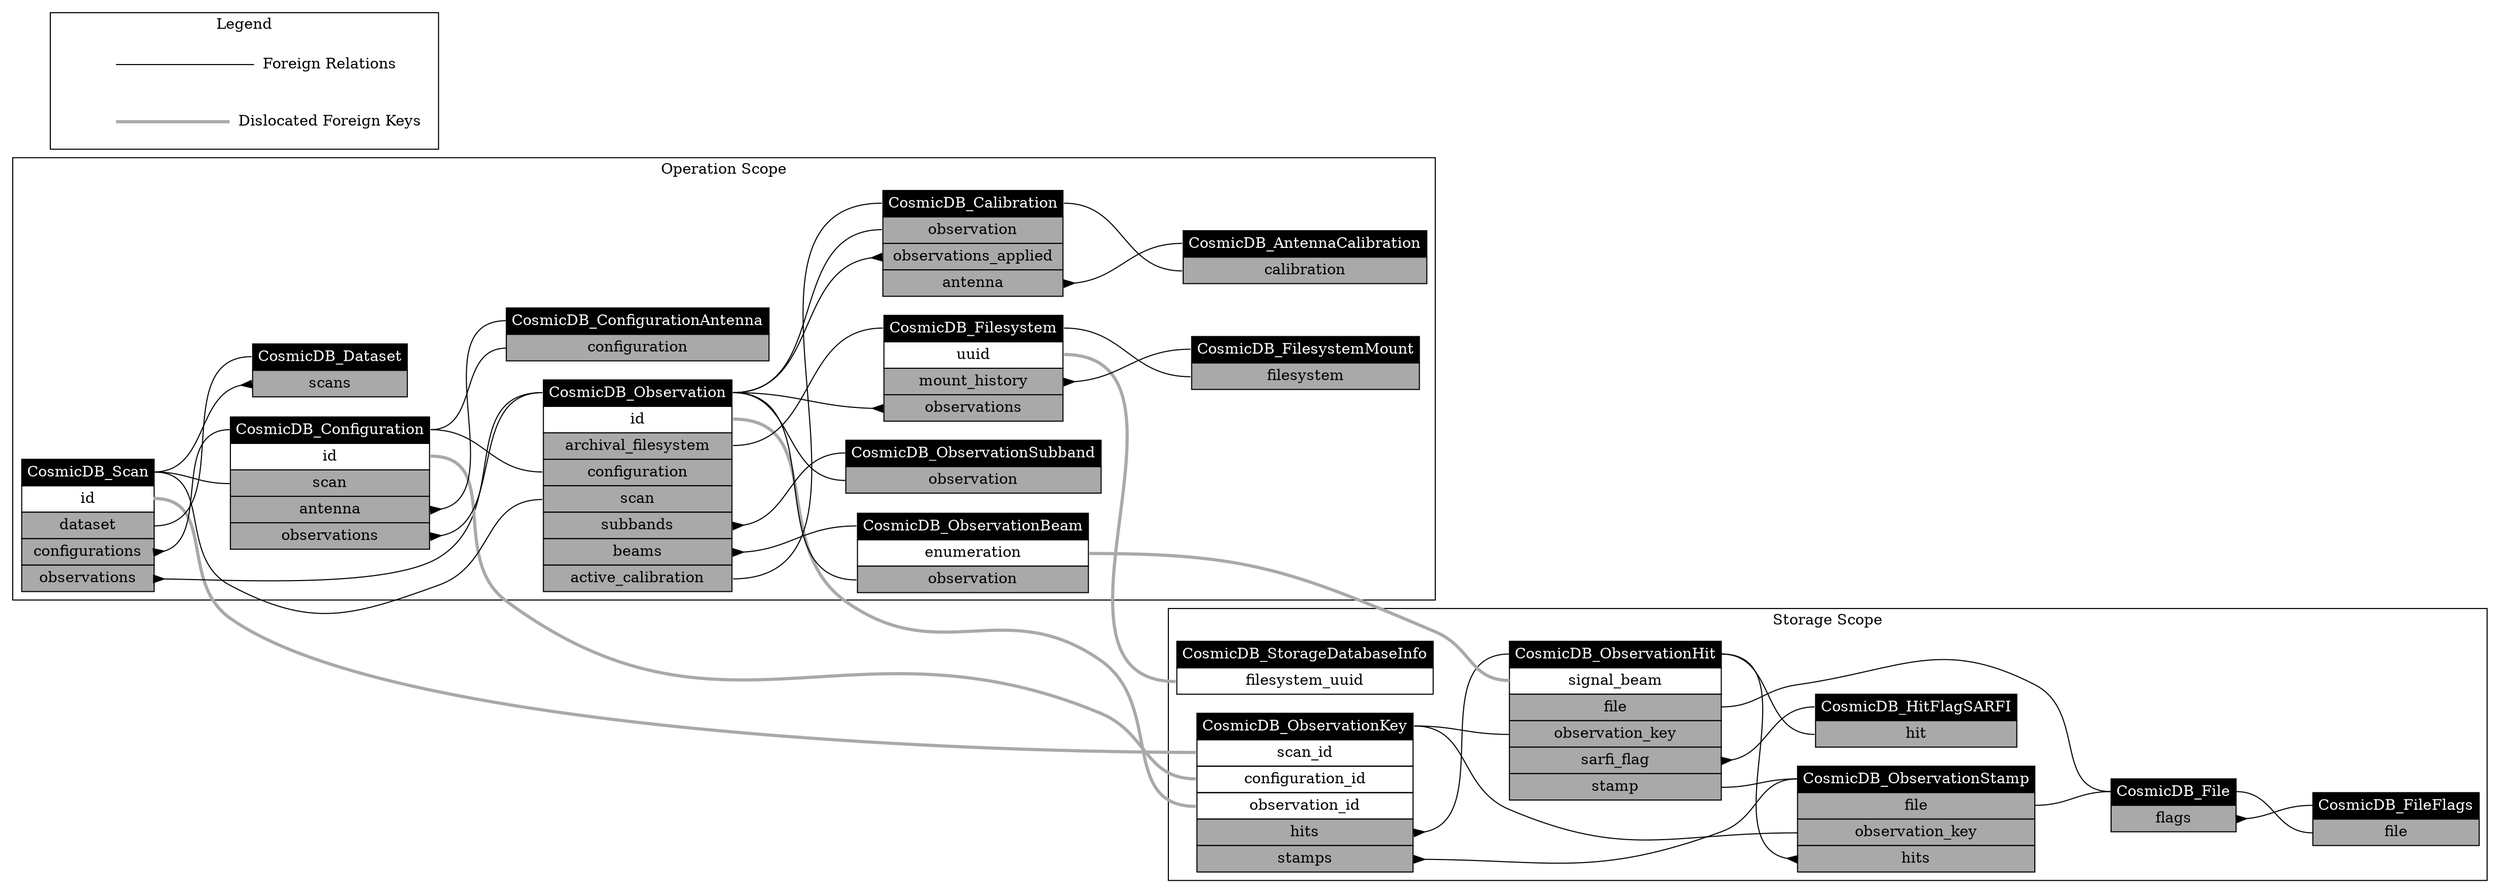 digraph CosmicDB {
layout=dot;
nodesep=0.25;
rankdir=LR;
ranksep=1;
CosmicDB_Scan:id:e -> CosmicDB_ObservationKey:scan_id:w  [arrowtail=none, color=darkgrey, dir=back, penwidth=3.0, weight=100];
CosmicDB_Configuration:id:e -> CosmicDB_ObservationKey:configuration_id:w  [arrowtail=none, color=darkgrey, dir=back, penwidth=3.0, weight=100];
CosmicDB_Observation:id:e -> CosmicDB_ObservationKey:observation_id:w  [arrowtail=none, color=darkgrey, dir=back, penwidth=3.0, weight=100];
CosmicDB_ObservationBeam:enumeration:e -> CosmicDB_ObservationHit:signal_beam:w  [arrowtail=none, color=darkgrey, dir=back, penwidth=3.0, weight=100];
CosmicDB_Filesystem:uuid:e -> CosmicDB_StorageDatabaseInfo:filesystem_uuid:w  [arrowtail=none, color=darkgrey, dir=back, penwidth=3.0, weight=100];
CosmicDB_Dataset:scans -> CosmicDB_Scan:class  [arrowtail=inv, dir=back];
CosmicDB_Scan:dataset -> CosmicDB_Dataset:class  [arrowtail=none, dir=back];
CosmicDB_Scan:configurations -> CosmicDB_Configuration:class  [arrowtail=inv, dir=back];
CosmicDB_Scan:observations -> CosmicDB_Observation:class  [arrowtail=inv, dir=back];
CosmicDB_Configuration:scan -> CosmicDB_Scan:class  [arrowtail=none, dir=back];
CosmicDB_Configuration:antenna -> CosmicDB_ConfigurationAntenna:class  [arrowtail=inv, dir=back];
CosmicDB_Configuration:observations -> CosmicDB_Observation:class  [arrowtail=inv, dir=back];
CosmicDB_ConfigurationAntenna:configuration -> CosmicDB_Configuration:class  [arrowtail=none, dir=back];
CosmicDB_Calibration:observation -> CosmicDB_Observation:class  [arrowtail=none, dir=back];
CosmicDB_Calibration:observations_applied -> CosmicDB_Observation:class  [arrowtail=inv, dir=back];
CosmicDB_Calibration:antenna -> CosmicDB_AntennaCalibration:class  [arrowtail=inv, dir=back];
CosmicDB_AntennaCalibration:calibration -> CosmicDB_Calibration:class  [arrowtail=none, dir=back];
CosmicDB_Observation:archival_filesystem -> CosmicDB_Filesystem:class  [arrowtail=none, dir=back];
CosmicDB_Observation:configuration -> CosmicDB_Configuration:class  [arrowtail=none, dir=back];
CosmicDB_Observation:scan -> CosmicDB_Scan:class  [arrowtail=none, dir=back];
CosmicDB_Observation:subbands -> CosmicDB_ObservationSubband:class  [arrowtail=inv, dir=back];
CosmicDB_Observation:beams -> CosmicDB_ObservationBeam:class  [arrowtail=inv, dir=back];
CosmicDB_Observation:active_calibration -> CosmicDB_Calibration:class  [arrowtail=none, dir=back];
CosmicDB_ObservationSubband:observation -> CosmicDB_Observation:class  [arrowtail=none, dir=back];
CosmicDB_ObservationBeam:observation -> CosmicDB_Observation:class  [arrowtail=none, dir=back];
CosmicDB_Filesystem:mount_history -> CosmicDB_FilesystemMount:class  [arrowtail=inv, dir=back];
CosmicDB_Filesystem:observations -> CosmicDB_Observation:class  [arrowtail=inv, dir=back];
CosmicDB_FilesystemMount:filesystem -> CosmicDB_Filesystem:class  [arrowtail=none, dir=back];
CosmicDB_ObservationKey:hits -> CosmicDB_ObservationHit:class  [arrowtail=inv, dir=back];
CosmicDB_ObservationKey:stamps -> CosmicDB_ObservationStamp:class  [arrowtail=inv, dir=back];
CosmicDB_File:flags -> CosmicDB_FileFlags:class  [arrowtail=inv, dir=back];
CosmicDB_FileFlags:file -> CosmicDB_File:class  [arrowtail=none, dir=back];
CosmicDB_ObservationStamp:file -> CosmicDB_File:class  [arrowtail=none, dir=back];
CosmicDB_ObservationStamp:observation_key -> CosmicDB_ObservationKey:class  [arrowtail=none, dir=back];
CosmicDB_ObservationStamp:hits -> CosmicDB_ObservationHit:class  [arrowtail=inv, dir=back];
CosmicDB_ObservationHit:file -> CosmicDB_File:class  [arrowtail=none, dir=back];
CosmicDB_ObservationHit:observation_key -> CosmicDB_ObservationKey:class  [arrowtail=none, dir=back];
CosmicDB_ObservationHit:sarfi_flag -> CosmicDB_HitFlagSARFI:class  [arrowtail=inv, dir=back];
CosmicDB_ObservationHit:stamp -> CosmicDB_ObservationStamp:class  [arrowtail=none, dir=back];
CosmicDB_HitFlagSARFI:hit -> CosmicDB_ObservationHit:class  [arrowtail=none, dir=back];
subgraph Operation {
cluster=True;
label="Operation Scope";
CosmicDB_Scan [label=<<table border="0" cellborder="1" cellspacing="0" cellpadding="4">
	<tr><td bgcolor="black" port="class"><font color="white">CosmicDB_Scan</font></td></tr>
	<tr><td port="id">id</td></tr>
	<tr><td bgcolor="darkgrey" port="dataset">dataset</td></tr>
	<tr><td bgcolor="darkgrey" port="configurations">configurations</td></tr>
	<tr><td bgcolor="darkgrey" port="observations">observations</td></tr>
</table>>, shape=plain];
CosmicDB_Configuration [label=<<table border="0" cellborder="1" cellspacing="0" cellpadding="4">
	<tr><td bgcolor="black" port="class"><font color="white">CosmicDB_Configuration</font></td></tr>
	<tr><td port="id">id</td></tr>
	<tr><td bgcolor="darkgrey" port="scan">scan</td></tr>
	<tr><td bgcolor="darkgrey" port="antenna">antenna</td></tr>
	<tr><td bgcolor="darkgrey" port="observations">observations</td></tr>
</table>>, shape=plain];
CosmicDB_Observation [label=<<table border="0" cellborder="1" cellspacing="0" cellpadding="4">
	<tr><td bgcolor="black" port="class"><font color="white">CosmicDB_Observation</font></td></tr>
	<tr><td port="id">id</td></tr>
	<tr><td bgcolor="darkgrey" port="archival_filesystem">archival_filesystem</td></tr>
	<tr><td bgcolor="darkgrey" port="configuration">configuration</td></tr>
	<tr><td bgcolor="darkgrey" port="scan">scan</td></tr>
	<tr><td bgcolor="darkgrey" port="subbands">subbands</td></tr>
	<tr><td bgcolor="darkgrey" port="beams">beams</td></tr>
	<tr><td bgcolor="darkgrey" port="active_calibration">active_calibration</td></tr>
</table>>, shape=plain];
CosmicDB_ObservationBeam [label=<<table border="0" cellborder="1" cellspacing="0" cellpadding="4">
	<tr><td bgcolor="black" port="class"><font color="white">CosmicDB_ObservationBeam</font></td></tr>
	<tr><td port="enumeration">enumeration</td></tr>
	<tr><td bgcolor="darkgrey" port="observation">observation</td></tr>
</table>>, shape=plain];
CosmicDB_Filesystem [label=<<table border="0" cellborder="1" cellspacing="0" cellpadding="4">
	<tr><td bgcolor="black" port="class"><font color="white">CosmicDB_Filesystem</font></td></tr>
	<tr><td port="uuid">uuid</td></tr>
	<tr><td bgcolor="darkgrey" port="mount_history">mount_history</td></tr>
	<tr><td bgcolor="darkgrey" port="observations">observations</td></tr>
</table>>, shape=plain];
CosmicDB_Dataset [label=<<table border="0" cellborder="1" cellspacing="0" cellpadding="4">
	<tr><td bgcolor="black" port="class"><font color="white">CosmicDB_Dataset</font></td></tr>
	<tr><td bgcolor="darkgrey" port="scans">scans</td></tr>
</table>>, shape=plain];
CosmicDB_ConfigurationAntenna [label=<<table border="0" cellborder="1" cellspacing="0" cellpadding="4">
	<tr><td bgcolor="black" port="class"><font color="white">CosmicDB_ConfigurationAntenna</font></td></tr>
	<tr><td bgcolor="darkgrey" port="configuration">configuration</td></tr>
</table>>, shape=plain];
CosmicDB_Calibration [label=<<table border="0" cellborder="1" cellspacing="0" cellpadding="4">
	<tr><td bgcolor="black" port="class"><font color="white">CosmicDB_Calibration</font></td></tr>
	<tr><td bgcolor="darkgrey" port="observation">observation</td></tr>
	<tr><td bgcolor="darkgrey" port="observations_applied">observations_applied</td></tr>
	<tr><td bgcolor="darkgrey" port="antenna">antenna</td></tr>
</table>>, shape=plain];
CosmicDB_AntennaCalibration [label=<<table border="0" cellborder="1" cellspacing="0" cellpadding="4">
	<tr><td bgcolor="black" port="class"><font color="white">CosmicDB_AntennaCalibration</font></td></tr>
	<tr><td bgcolor="darkgrey" port="calibration">calibration</td></tr>
</table>>, shape=plain];
CosmicDB_ObservationSubband [label=<<table border="0" cellborder="1" cellspacing="0" cellpadding="4">
	<tr><td bgcolor="black" port="class"><font color="white">CosmicDB_ObservationSubband</font></td></tr>
	<tr><td bgcolor="darkgrey" port="observation">observation</td></tr>
</table>>, shape=plain];
CosmicDB_FilesystemMount [label=<<table border="0" cellborder="1" cellspacing="0" cellpadding="4">
	<tr><td bgcolor="black" port="class"><font color="white">CosmicDB_FilesystemMount</font></td></tr>
	<tr><td bgcolor="darkgrey" port="filesystem">filesystem</td></tr>
</table>>, shape=plain];
}

subgraph Storage {
cluster=True;
label="Storage Scope";
CosmicDB_ObservationKey [label=<<table border="0" cellborder="1" cellspacing="0" cellpadding="4">
	<tr><td bgcolor="black" port="class"><font color="white">CosmicDB_ObservationKey</font></td></tr>
	<tr><td port="scan_id">scan_id</td></tr>
	<tr><td port="configuration_id">configuration_id</td></tr>
	<tr><td port="observation_id">observation_id</td></tr>
	<tr><td bgcolor="darkgrey" port="hits">hits</td></tr>
	<tr><td bgcolor="darkgrey" port="stamps">stamps</td></tr>
</table>>, shape=plain];
CosmicDB_ObservationHit [label=<<table border="0" cellborder="1" cellspacing="0" cellpadding="4">
	<tr><td bgcolor="black" port="class"><font color="white">CosmicDB_ObservationHit</font></td></tr>
	<tr><td port="signal_beam">signal_beam</td></tr>
	<tr><td bgcolor="darkgrey" port="file">file</td></tr>
	<tr><td bgcolor="darkgrey" port="observation_key">observation_key</td></tr>
	<tr><td bgcolor="darkgrey" port="sarfi_flag">sarfi_flag</td></tr>
	<tr><td bgcolor="darkgrey" port="stamp">stamp</td></tr>
</table>>, shape=plain];
CosmicDB_StorageDatabaseInfo [label=<<table border="0" cellborder="1" cellspacing="0" cellpadding="4">
	<tr><td bgcolor="black" port="class"><font color="white">CosmicDB_StorageDatabaseInfo</font></td></tr>
	<tr><td port="filesystem_uuid">filesystem_uuid</td></tr>
</table>>, shape=plain];
CosmicDB_File [label=<<table border="0" cellborder="1" cellspacing="0" cellpadding="4">
	<tr><td bgcolor="black" port="class"><font color="white">CosmicDB_File</font></td></tr>
	<tr><td bgcolor="darkgrey" port="flags">flags</td></tr>
</table>>, shape=plain];
CosmicDB_FileFlags [label=<<table border="0" cellborder="1" cellspacing="0" cellpadding="4">
	<tr><td bgcolor="black" port="class"><font color="white">CosmicDB_FileFlags</font></td></tr>
	<tr><td bgcolor="darkgrey" port="file">file</td></tr>
</table>>, shape=plain];
CosmicDB_ObservationStamp [label=<<table border="0" cellborder="1" cellspacing="0" cellpadding="4">
	<tr><td bgcolor="black" port="class"><font color="white">CosmicDB_ObservationStamp</font></td></tr>
	<tr><td bgcolor="darkgrey" port="file">file</td></tr>
	<tr><td bgcolor="darkgrey" port="observation_key">observation_key</td></tr>
	<tr><td bgcolor="darkgrey" port="hits">hits</td></tr>
</table>>, shape=plain];
CosmicDB_HitFlagSARFI [label=<<table border="0" cellborder="1" cellspacing="0" cellpadding="4">
	<tr><td bgcolor="black" port="class"><font color="white">CosmicDB_HitFlagSARFI</font></td></tr>
	<tr><td bgcolor="darkgrey" port="hit">hit</td></tr>
</table>>, shape=plain];
}

subgraph legend {
cluster=True;
label="Legend";
"Foreign Relations_0" [label="", shape=none];
"Foreign Relations_1" [label="Foreign Relations", shape=none];
"Foreign Relations_0" -> "Foreign Relations_1"  [arrowtail=none, color=black, dir=back];
"Dislocated Foreign Keys_0" [label="", shape=none];
"Dislocated Foreign Keys_1" [label="Dislocated Foreign Keys", shape=none];
"Dislocated Foreign Keys_0" -> "Dislocated Foreign Keys_1"  [arrowtail=none, color=darkgrey, dir=back, penwidth=3.0];
}

}
